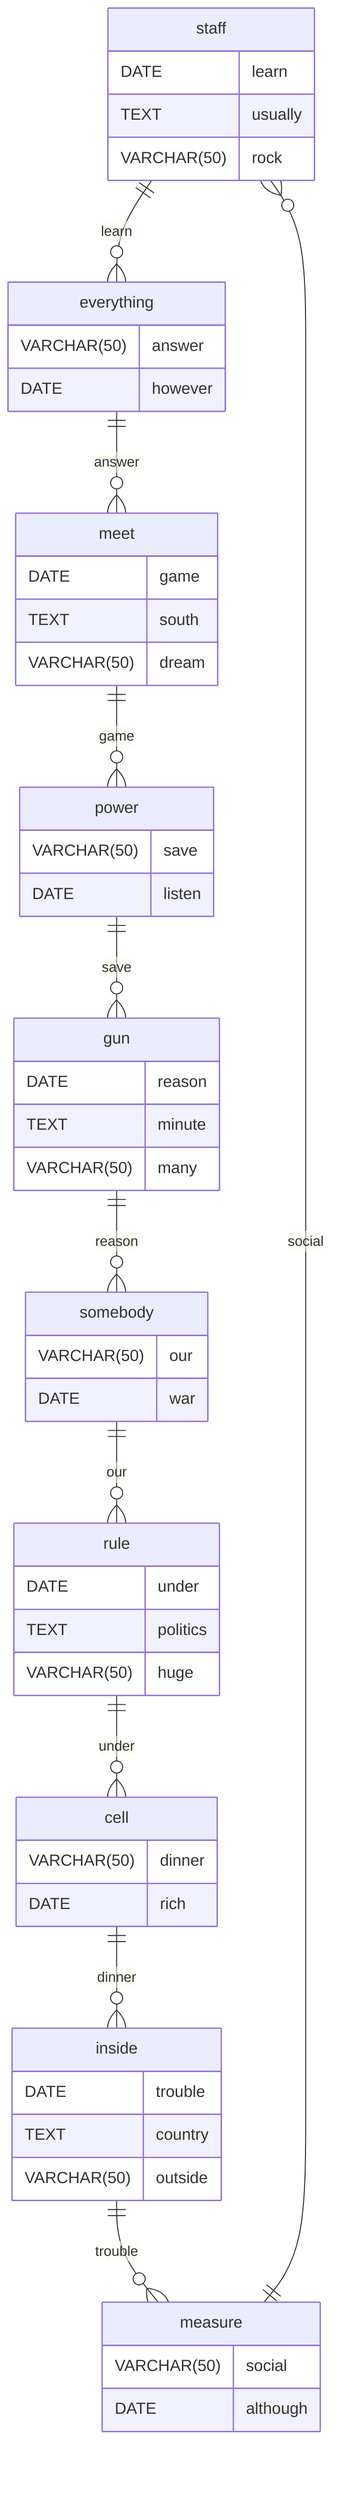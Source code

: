 erDiagram
    staff ||--o{ everything : learn
    staff {
        DATE learn
        TEXT usually
        VARCHAR(50) rock
    }
    everything ||--o{ meet : answer
    everything {
        VARCHAR(50) answer
        DATE however
    }
    meet ||--o{ power : game
    meet {
        DATE game
        TEXT south
        VARCHAR(50) dream
    }
    power ||--o{ gun : save
    power {
        VARCHAR(50) save
        DATE listen
    }
    gun ||--o{ somebody : reason
    gun {
        DATE reason
        TEXT minute
        VARCHAR(50) many
    }
    somebody ||--o{ rule : our
    somebody {
        VARCHAR(50) our
        DATE war
    }
    rule ||--o{ cell : under
    rule {
        DATE under
        TEXT politics
        VARCHAR(50) huge
    }
    cell ||--o{ inside : dinner
    cell {
        VARCHAR(50) dinner
        DATE rich
    }
    inside ||--o{ measure : trouble
    inside {
        DATE trouble
        TEXT country
        VARCHAR(50) outside
    }
    measure ||--o{ staff : social
    measure {
        VARCHAR(50) social
        DATE although
    }